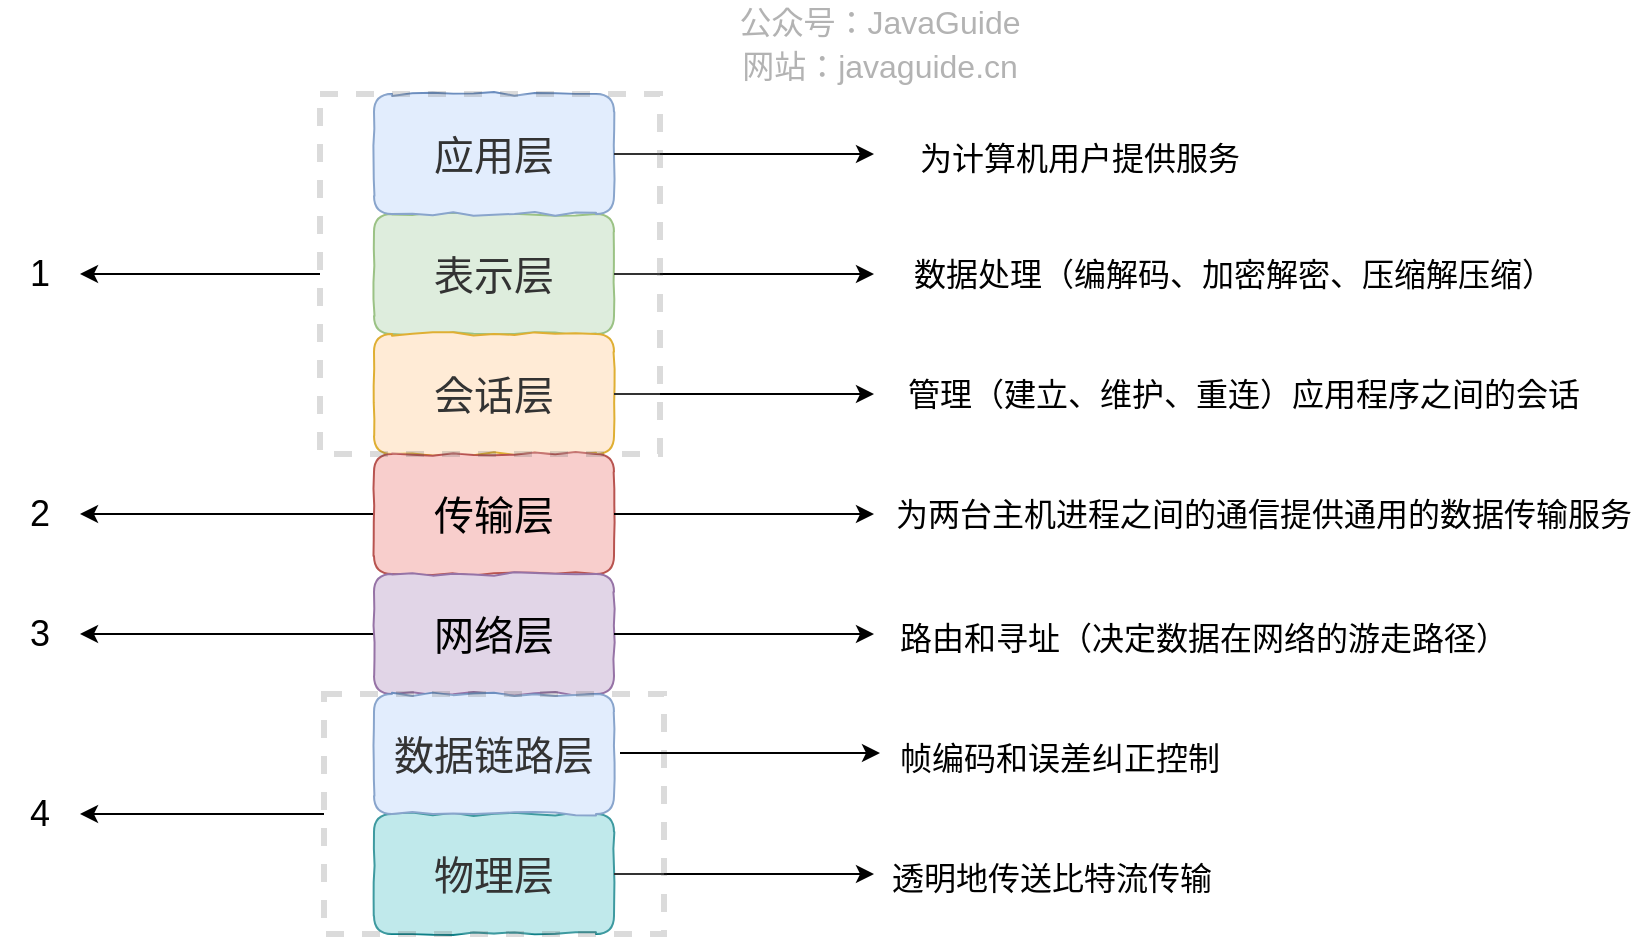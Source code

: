 <mxfile version="13.4.5" type="device"><diagram id="0XygYSvObaGfJKnrfW3A" name="Page-1"><mxGraphModel dx="1106" dy="997" grid="1" gridSize="10" guides="1" tooltips="1" connect="1" arrows="1" fold="1" page="1" pageScale="1" pageWidth="827" pageHeight="1169" math="0" shadow="0"><root><mxCell id="0"/><mxCell id="1" parent="0"/><mxCell id="loYvzipvjGv4E4RsSYKz-40" value="表示层" style="rounded=1;whiteSpace=wrap;html=1;fontSize=20;fillColor=#d5e8d4;strokeColor=#82b366;glass=0;shadow=0;comic=1;sketch=0;" parent="1" vertex="1"><mxGeometry x="827" y="760" width="120" height="60" as="geometry"/></mxCell><mxCell id="loYvzipvjGv4E4RsSYKz-41" value="应用层" style="rounded=1;whiteSpace=wrap;html=1;fontSize=20;fillColor=#dae8fc;strokeColor=#6c8ebf;glass=0;shadow=0;comic=1;sketch=0;" parent="1" vertex="1"><mxGeometry x="827" y="700" width="120" height="60" as="geometry"/></mxCell><mxCell id="loYvzipvjGv4E4RsSYKz-42" value="会话层" style="rounded=1;whiteSpace=wrap;html=1;fontSize=20;fillColor=#ffe6cc;strokeColor=#d79b00;glass=0;shadow=0;comic=1;sketch=0;" parent="1" vertex="1"><mxGeometry x="827" y="820" width="120" height="60" as="geometry"/></mxCell><mxCell id="loYvzipvjGv4E4RsSYKz-64" style="edgeStyle=orthogonalEdgeStyle;rounded=0;sketch=0;orthogonalLoop=1;jettySize=auto;html=1;shadow=0;fontColor=#000000;entryX=1;entryY=0.5;entryDx=0;entryDy=0;" parent="1" source="loYvzipvjGv4E4RsSYKz-43" target="loYvzipvjGv4E4RsSYKz-65" edge="1"><mxGeometry relative="1" as="geometry"><mxPoint x="700" y="910" as="targetPoint"/><Array as="points"/></mxGeometry></mxCell><mxCell id="loYvzipvjGv4E4RsSYKz-43" value="传输层" style="rounded=1;whiteSpace=wrap;html=1;fontSize=20;fillColor=#f8cecc;strokeColor=#b85450;glass=0;shadow=0;comic=1;sketch=0;" parent="1" vertex="1"><mxGeometry x="827" y="880" width="120" height="60" as="geometry"/></mxCell><mxCell id="loYvzipvjGv4E4RsSYKz-67" style="edgeStyle=orthogonalEdgeStyle;rounded=0;sketch=0;orthogonalLoop=1;jettySize=auto;html=1;shadow=0;fontColor=#000000;entryX=1;entryY=0.5;entryDx=0;entryDy=0;" parent="1" source="loYvzipvjGv4E4RsSYKz-44" target="loYvzipvjGv4E4RsSYKz-68" edge="1"><mxGeometry relative="1" as="geometry"><mxPoint x="700" y="970" as="targetPoint"/></mxGeometry></mxCell><mxCell id="loYvzipvjGv4E4RsSYKz-44" value="网络层" style="rounded=1;whiteSpace=wrap;html=1;fontSize=20;fillColor=#e1d5e7;strokeColor=#9673a6;glass=0;shadow=0;comic=1;sketch=0;" parent="1" vertex="1"><mxGeometry x="827" y="940" width="120" height="60" as="geometry"/></mxCell><mxCell id="loYvzipvjGv4E4RsSYKz-45" value="&lt;font color=&quot;#000000&quot;&gt;物理层&lt;/font&gt;" style="rounded=1;whiteSpace=wrap;html=1;fontSize=20;fillColor=#b0e3e6;strokeColor=#0e8088;glass=0;shadow=0;comic=1;sketch=0;" parent="1" vertex="1"><mxGeometry x="827" y="1060" width="120" height="60" as="geometry"/></mxCell><mxCell id="loYvzipvjGv4E4RsSYKz-46" value="" style="endArrow=classic;html=1;fontSize=20;exitX=1;exitY=0.5;exitDx=0;exitDy=0;shadow=0;sketch=0;" parent="1" source="loYvzipvjGv4E4RsSYKz-41" edge="1"><mxGeometry width="50" height="50" relative="1" as="geometry"><mxPoint x="977" y="730" as="sourcePoint"/><mxPoint x="1077" y="730" as="targetPoint"/></mxGeometry></mxCell><mxCell id="loYvzipvjGv4E4RsSYKz-47" value="&lt;span style=&quot;font-size: 16px; background-color: rgb(255, 255, 255);&quot;&gt;为计算机用户提供服务&lt;/span&gt;" style="text;html=1;strokeColor=none;fillColor=none;align=center;verticalAlign=middle;whiteSpace=wrap;rounded=0;shadow=0;glass=0;comic=1;fontSize=20;sketch=0;fontStyle=0" parent="1" vertex="1"><mxGeometry x="1067" y="720" width="226" height="20" as="geometry"/></mxCell><mxCell id="loYvzipvjGv4E4RsSYKz-48" value="" style="endArrow=classic;html=1;fontSize=20;exitX=1;exitY=0.5;exitDx=0;exitDy=0;shadow=0;sketch=0;" parent="1" edge="1"><mxGeometry width="50" height="50" relative="1" as="geometry"><mxPoint x="947" y="790" as="sourcePoint"/><mxPoint x="1077" y="790" as="targetPoint"/></mxGeometry></mxCell><mxCell id="loYvzipvjGv4E4RsSYKz-49" value="&lt;span style=&quot;font-size: 16px; background-color: rgb(255, 255, 255);&quot;&gt;数据处理（编解码、加密解密、压缩解压缩）&lt;/span&gt;" style="text;html=1;strokeColor=none;fillColor=none;align=center;verticalAlign=middle;whiteSpace=wrap;rounded=0;shadow=0;glass=0;comic=1;fontSize=16;sketch=0;fontStyle=0" parent="1" vertex="1"><mxGeometry x="1087" y="780" width="340" height="20" as="geometry"/></mxCell><mxCell id="loYvzipvjGv4E4RsSYKz-50" value="" style="endArrow=classic;html=1;fontSize=20;exitX=1;exitY=0.5;exitDx=0;exitDy=0;shadow=0;sketch=0;" parent="1" edge="1"><mxGeometry width="50" height="50" relative="1" as="geometry"><mxPoint x="947" y="850" as="sourcePoint"/><mxPoint x="1077" y="850" as="targetPoint"/></mxGeometry></mxCell><mxCell id="loYvzipvjGv4E4RsSYKz-51" value="&lt;span style=&quot;font-size: 16px; white-space: normal; background-color: rgb(255, 255, 255);&quot;&gt;管理（建立、维护、重连）应用程序之间的会话&lt;/span&gt;" style="text;html=1;strokeColor=none;fillColor=none;align=center;verticalAlign=middle;whiteSpace=wrap;rounded=0;shadow=0;glass=0;comic=1;fontSize=16;sketch=0;fontStyle=0" parent="1" vertex="1"><mxGeometry x="1087" y="840" width="350" height="20" as="geometry"/></mxCell><mxCell id="loYvzipvjGv4E4RsSYKz-52" value="" style="endArrow=classic;html=1;fontSize=20;exitX=1;exitY=0.5;exitDx=0;exitDy=0;shadow=0;sketch=0;" parent="1" edge="1"><mxGeometry width="50" height="50" relative="1" as="geometry"><mxPoint x="947" y="910" as="sourcePoint"/><mxPoint x="1077" y="910" as="targetPoint"/></mxGeometry></mxCell><mxCell id="loYvzipvjGv4E4RsSYKz-53" value="&lt;span style=&quot;box-sizing: border-box; font-size: 16px; background-color: rgb(255, 255, 255);&quot;&gt;为两台主机进程之间的通信提供通用的数据传输服务&lt;/span&gt;" style="text;html=1;strokeColor=none;fillColor=none;align=center;verticalAlign=middle;whiteSpace=wrap;rounded=0;shadow=0;glass=0;comic=1;fontSize=16;sketch=0;fontStyle=0" parent="1" vertex="1"><mxGeometry x="1087" y="900" width="370" height="20" as="geometry"/></mxCell><mxCell id="loYvzipvjGv4E4RsSYKz-54" value="" style="endArrow=classic;html=1;fontSize=20;exitX=1;exitY=0.5;exitDx=0;exitDy=0;shadow=0;sketch=0;" parent="1" edge="1"><mxGeometry width="50" height="50" relative="1" as="geometry"><mxPoint x="947" y="970" as="sourcePoint"/><mxPoint x="1077" y="970" as="targetPoint"/></mxGeometry></mxCell><mxCell id="loYvzipvjGv4E4RsSYKz-56" value="" style="endArrow=classic;html=1;fontSize=20;exitX=1;exitY=0.5;exitDx=0;exitDy=0;shadow=0;sketch=0;" parent="1" edge="1"><mxGeometry width="50" height="50" relative="1" as="geometry"><mxPoint x="947" y="1090" as="sourcePoint"/><mxPoint x="1077" y="1090" as="targetPoint"/></mxGeometry></mxCell><mxCell id="loYvzipvjGv4E4RsSYKz-57" value="&lt;span style=&quot;box-sizing: border-box; font-size: 16px;&quot;&gt;路由和寻址（决定数据在网络的游走路径）&lt;/span&gt;" style="text;html=1;strokeColor=none;fillColor=none;align=center;verticalAlign=middle;whiteSpace=wrap;rounded=0;shadow=0;glass=0;comic=1;fontSize=20;sketch=0;labelBackgroundColor=none;fontStyle=0" parent="1" vertex="1"><mxGeometry x="1057" y="960" width="370" height="20" as="geometry"/></mxCell><mxCell id="loYvzipvjGv4E4RsSYKz-58" value="&lt;span style=&quot;font-family: &amp;quot;arial&amp;quot; , sans-serif ; font-size: 16px ; text-align: left ; background-color: rgb(255 , 255 , 255)&quot;&gt;帧编码和误差纠正控制&lt;/span&gt;" style="text;html=1;strokeColor=none;fillColor=none;align=center;verticalAlign=middle;whiteSpace=wrap;rounded=0;shadow=0;glass=0;comic=1;fontSize=20;sketch=0;fontStyle=0" parent="1" vertex="1"><mxGeometry x="1080" y="1020" width="180" height="20" as="geometry"/></mxCell><mxCell id="loYvzipvjGv4E4RsSYKz-59" value="&lt;span style=&quot;color: rgb(0 , 0 , 0)&quot;&gt;数据链路层&lt;/span&gt;" style="rounded=1;whiteSpace=wrap;html=1;fontSize=20;glass=0;shadow=0;comic=1;sketch=0;fillColor=#dae8fc;strokeColor=#6c8ebf;" parent="1" vertex="1"><mxGeometry x="827" y="1000" width="120" height="60" as="geometry"/></mxCell><mxCell id="loYvzipvjGv4E4RsSYKz-60" value="&lt;span style=&quot;box-sizing: border-box; font-size: 16px; background-color: rgb(255, 255, 255);&quot;&gt;透明地传送比特流传输&lt;/span&gt;" style="text;html=1;strokeColor=none;fillColor=none;align=center;verticalAlign=middle;whiteSpace=wrap;rounded=0;shadow=0;glass=0;comic=1;fontSize=20;sketch=0;fontStyle=0" parent="1" vertex="1"><mxGeometry x="1077" y="1080" width="178" height="20" as="geometry"/></mxCell><mxCell id="loYvzipvjGv4E4RsSYKz-62" style="edgeStyle=orthogonalEdgeStyle;rounded=0;sketch=0;orthogonalLoop=1;jettySize=auto;html=1;shadow=0;fontColor=#000000;" parent="1" source="loYvzipvjGv4E4RsSYKz-61" target="loYvzipvjGv4E4RsSYKz-63" edge="1"><mxGeometry relative="1" as="geometry"><mxPoint x="690" y="790" as="targetPoint"/></mxGeometry></mxCell><mxCell id="loYvzipvjGv4E4RsSYKz-61" value="" style="rounded=0;whiteSpace=wrap;html=1;opacity=20;gradientColor=none;dashed=1;strokeWidth=3;shadow=0;sketch=0;strokeColor=#4D4D4D;" parent="1" vertex="1"><mxGeometry x="800" y="700" width="170" height="180" as="geometry"/></mxCell><mxCell id="loYvzipvjGv4E4RsSYKz-63" value="1" style="text;html=1;strokeColor=none;fillColor=none;align=center;verticalAlign=middle;whiteSpace=wrap;rounded=0;shadow=0;glass=0;sketch=0;fontColor=#000000;fontSize=18;" parent="1" vertex="1"><mxGeometry x="640" y="780" width="40" height="20" as="geometry"/></mxCell><mxCell id="loYvzipvjGv4E4RsSYKz-65" value="2" style="text;html=1;strokeColor=none;fillColor=none;align=center;verticalAlign=middle;whiteSpace=wrap;rounded=0;shadow=0;glass=0;sketch=0;fontColor=#000000;fontSize=18;" parent="1" vertex="1"><mxGeometry x="640" y="900" width="40" height="20" as="geometry"/></mxCell><mxCell id="loYvzipvjGv4E4RsSYKz-68" value="3" style="text;html=1;strokeColor=none;fillColor=none;align=center;verticalAlign=middle;whiteSpace=wrap;rounded=0;shadow=0;glass=0;sketch=0;fontColor=#000000;fontSize=18;" parent="1" vertex="1"><mxGeometry x="640" y="960" width="40" height="20" as="geometry"/></mxCell><mxCell id="loYvzipvjGv4E4RsSYKz-69" value="4" style="text;html=1;strokeColor=none;fillColor=none;align=center;verticalAlign=middle;whiteSpace=wrap;rounded=0;shadow=0;glass=0;sketch=0;fontColor=#000000;fontSize=18;" parent="1" vertex="1"><mxGeometry x="640" y="1050" width="40" height="20" as="geometry"/></mxCell><mxCell id="loYvzipvjGv4E4RsSYKz-74" style="edgeStyle=orthogonalEdgeStyle;rounded=0;sketch=0;orthogonalLoop=1;jettySize=auto;html=1;entryX=1;entryY=0.5;entryDx=0;entryDy=0;shadow=0;fontColor=#000000;" parent="1" source="loYvzipvjGv4E4RsSYKz-70" target="loYvzipvjGv4E4RsSYKz-69" edge="1"><mxGeometry relative="1" as="geometry"/></mxCell><mxCell id="loYvzipvjGv4E4RsSYKz-70" value="" style="rounded=0;whiteSpace=wrap;html=1;opacity=20;gradientColor=none;dashed=1;strokeWidth=3;shadow=0;sketch=0;strokeColor=#4D4D4D;" parent="1" vertex="1"><mxGeometry x="802" y="1000" width="170" height="120" as="geometry"/></mxCell><mxCell id="loYvzipvjGv4E4RsSYKz-72" value="" style="endArrow=classic;html=1;fontSize=20;exitX=1;exitY=0.5;exitDx=0;exitDy=0;shadow=0;sketch=0;" parent="1" edge="1"><mxGeometry width="50" height="50" relative="1" as="geometry"><mxPoint x="950" y="1029.5" as="sourcePoint"/><mxPoint x="1080" y="1029.5" as="targetPoint"/></mxGeometry></mxCell><mxCell id="loYvzipvjGv4E4RsSYKz-75" value="&lt;font style=&quot;font-size: 16px&quot;&gt;公众号：JavaGuide&lt;br&gt;网站：javaguide.cn&lt;/font&gt;" style="text;html=1;strokeColor=none;fillColor=none;align=center;verticalAlign=middle;whiteSpace=wrap;rounded=0;labelBackgroundColor=none;fontSize=18;fontColor=#B3B3B3;rotation=0;sketch=0;shadow=0;" parent="1" vertex="1"><mxGeometry x="990" y="670" width="180" height="10" as="geometry"/></mxCell></root></mxGraphModel></diagram></mxfile>
